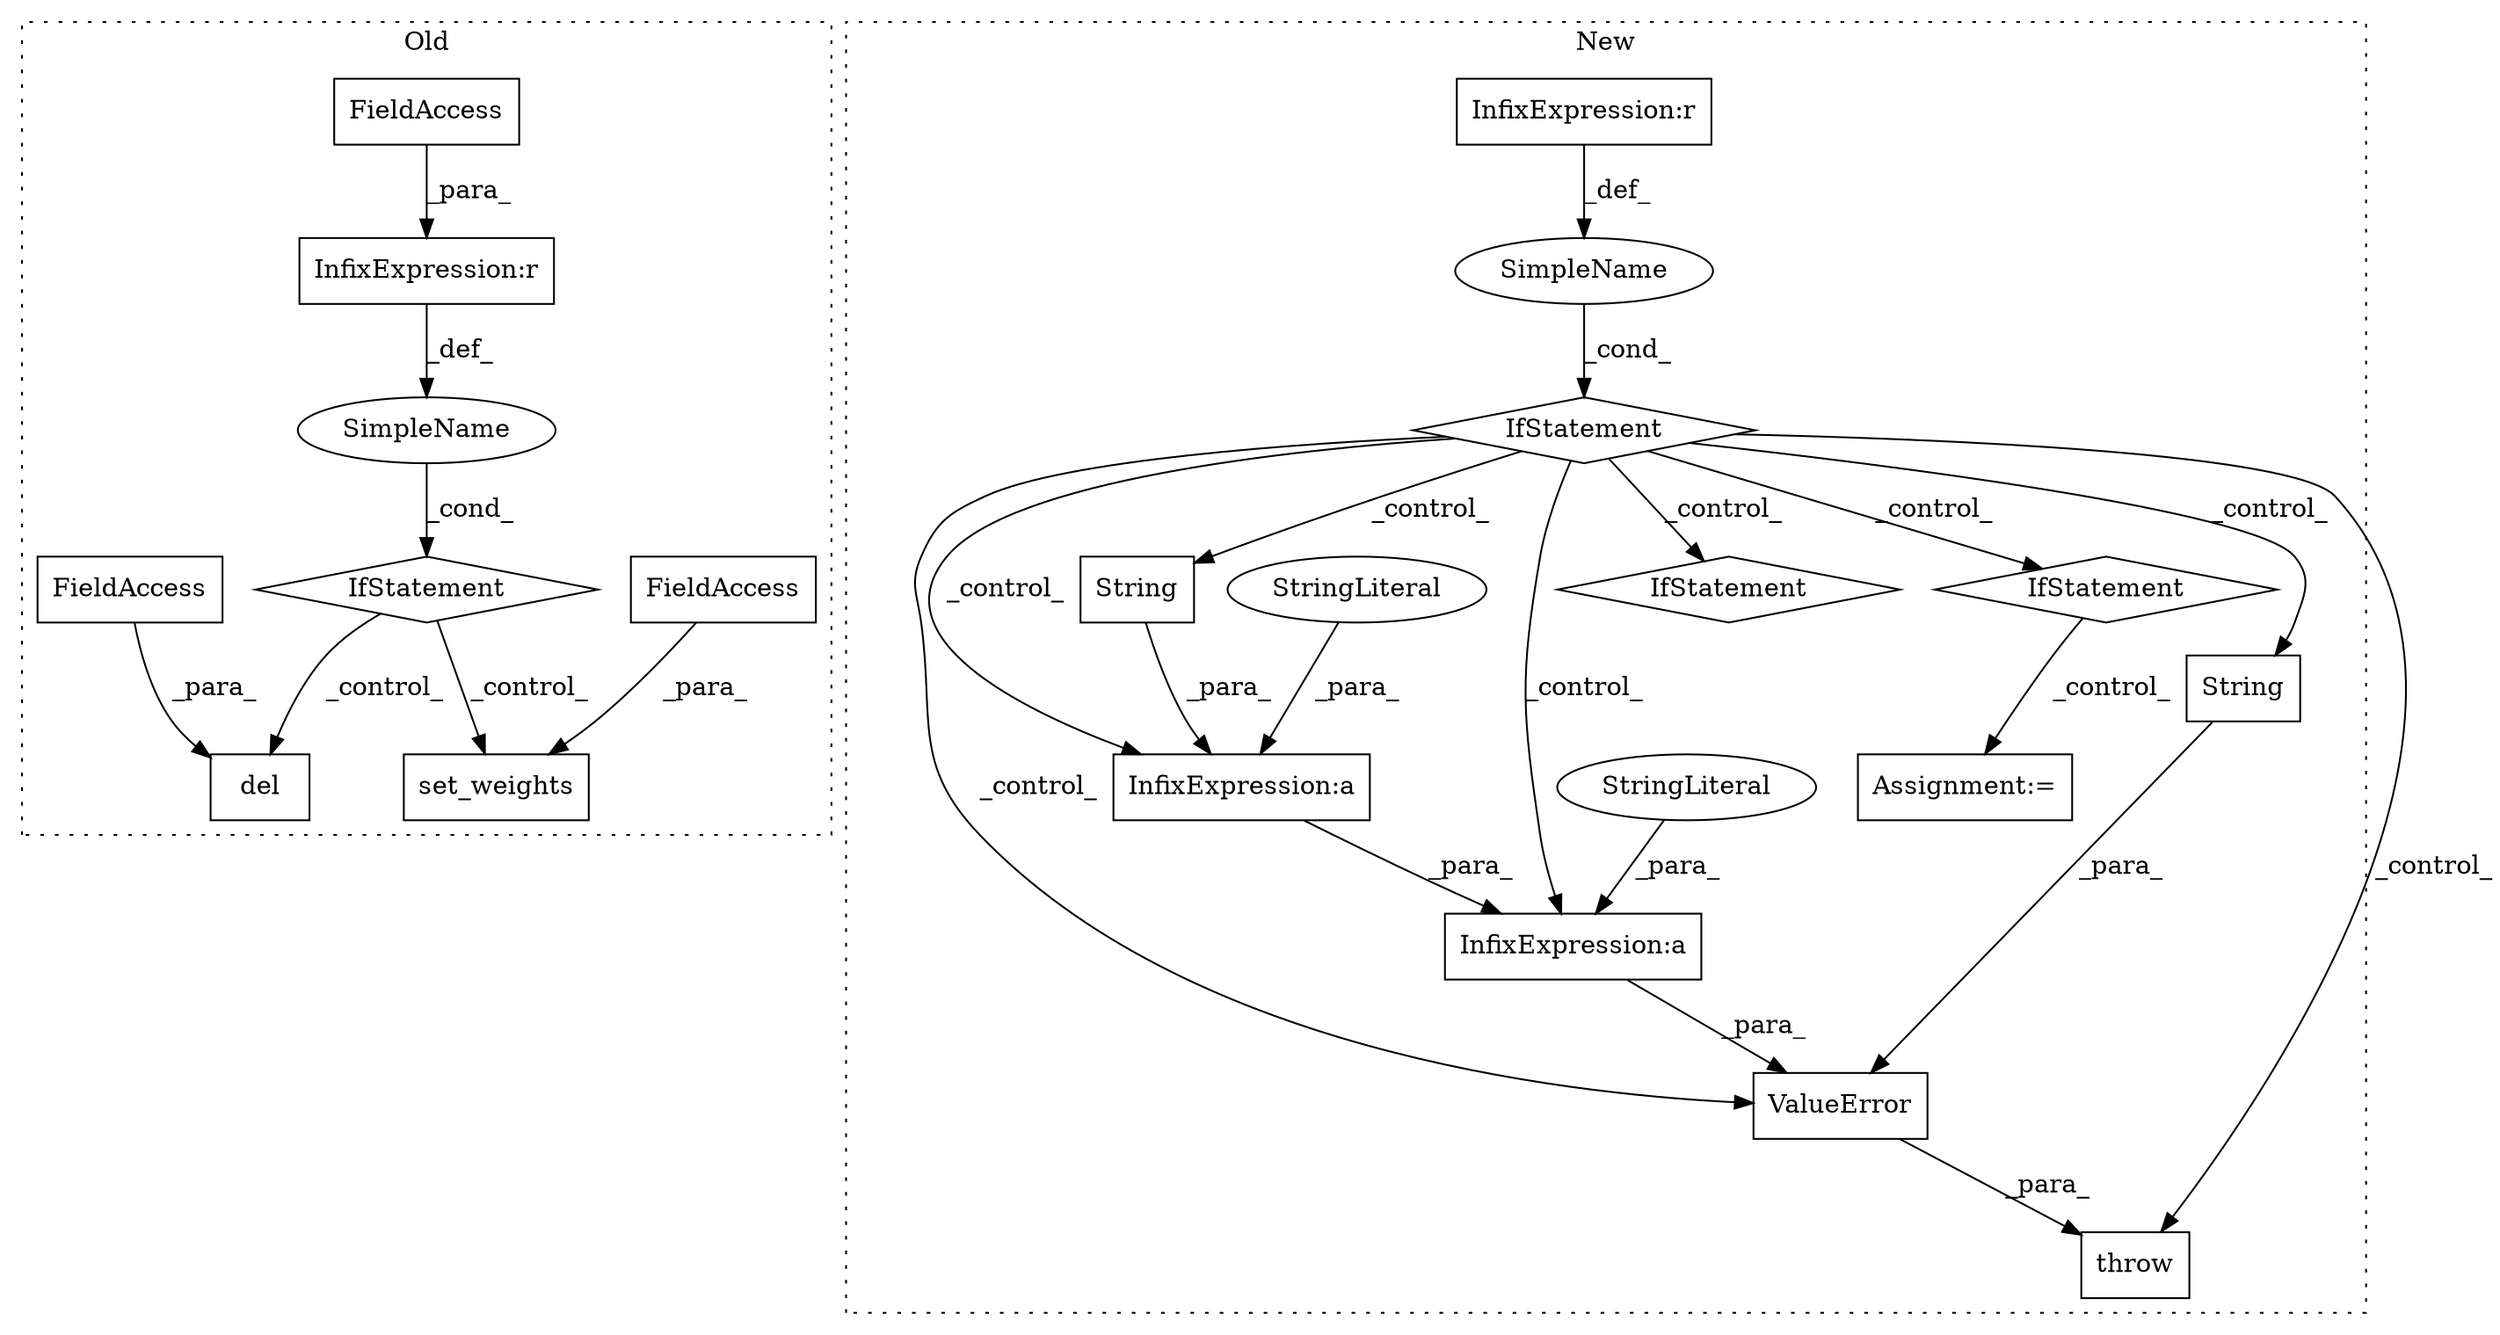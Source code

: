 digraph G {
subgraph cluster0 {
1 [label="del" a="32" s="27307,27331" l="4,1" shape="box"];
3 [label="FieldAccess" a="22" s="27311" l="20" shape="box"];
5 [label="IfStatement" a="25" s="27219,27251" l="4,2" shape="diamond"];
6 [label="set_weights" a="32" s="27266,27298" l="12,1" shape="box"];
7 [label="FieldAccess" a="22" s="27278" l="20" shape="box"];
10 [label="SimpleName" a="42" s="" l="" shape="ellipse"];
12 [label="InfixExpression:r" a="27" s="27243" l="4" shape="box"];
13 [label="FieldAccess" a="22" s="27223" l="20" shape="box"];
label = "Old";
style="dotted";
}
subgraph cluster1 {
2 [label="String" a="32" s="2075,2095" l="7,1" shape="box"];
4 [label="IfStatement" a="25" s="1979,2018" l="4,2" shape="diamond"];
8 [label="ValueError" a="32" s="2034,2143" l="11,1" shape="box"];
9 [label="SimpleName" a="42" s="" l="" shape="ellipse"];
11 [label="InfixExpression:r" a="27" s="1999" l="4" shape="box"];
14 [label="throw" a="53" s="2028" l="6" shape="box"];
15 [label="IfStatement" a="25" s="2269,2306" l="4,2" shape="diamond"];
16 [label="Assignment:=" a="7" s="2469" l="1" shape="box"];
17 [label="IfStatement" a="25" s="2156,2196" l="4,2" shape="diamond"];
18 [label="String" a="32" s="2124,2142" l="7,1" shape="box"];
19 [label="InfixExpression:a" a="27" s="2072" l="3" shape="box"];
20 [label="InfixExpression:a" a="27" s="2097" l="3" shape="box"];
21 [label="StringLiteral" a="45" s="2046" l="26" shape="ellipse"];
22 [label="StringLiteral" a="45" s="2100" l="23" shape="ellipse"];
label = "New";
style="dotted";
}
2 -> 19 [label="_para_"];
3 -> 1 [label="_para_"];
4 -> 2 [label="_control_"];
4 -> 20 [label="_control_"];
4 -> 8 [label="_control_"];
4 -> 14 [label="_control_"];
4 -> 15 [label="_control_"];
4 -> 19 [label="_control_"];
4 -> 17 [label="_control_"];
4 -> 18 [label="_control_"];
5 -> 1 [label="_control_"];
5 -> 6 [label="_control_"];
7 -> 6 [label="_para_"];
8 -> 14 [label="_para_"];
9 -> 4 [label="_cond_"];
10 -> 5 [label="_cond_"];
11 -> 9 [label="_def_"];
12 -> 10 [label="_def_"];
13 -> 12 [label="_para_"];
15 -> 16 [label="_control_"];
18 -> 8 [label="_para_"];
19 -> 20 [label="_para_"];
20 -> 8 [label="_para_"];
21 -> 19 [label="_para_"];
22 -> 20 [label="_para_"];
}